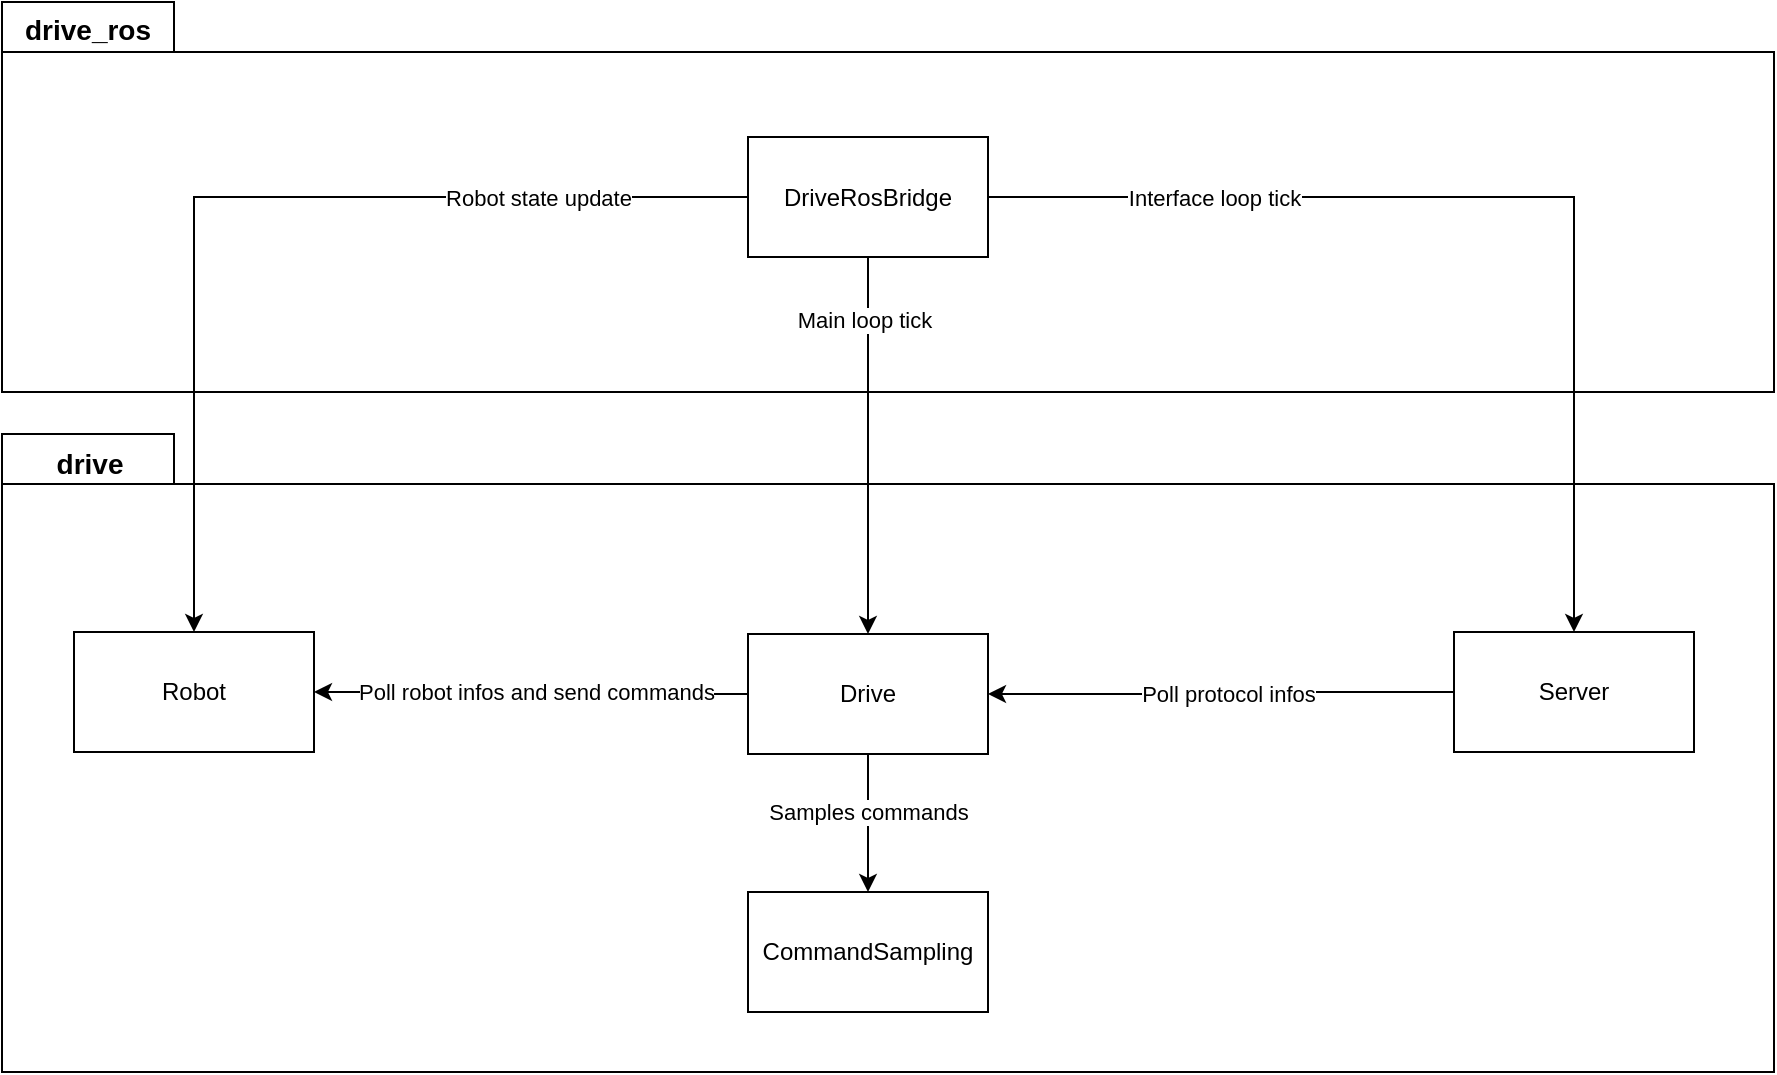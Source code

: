<mxfile version="26.1.1">
  <diagram name="Page-1" id="1vCaQguRbrBdcoBhzQXY">
    <mxGraphModel dx="1368" dy="762" grid="1" gridSize="10" guides="1" tooltips="1" connect="1" arrows="1" fold="1" page="1" pageScale="1" pageWidth="850" pageHeight="1100" math="0" shadow="0">
      <root>
        <mxCell id="0" />
        <mxCell id="1" parent="0" />
        <mxCell id="BYAtna9E1LuiNs82rMOY-29" value="" style="shape=folder;fontStyle=1;spacingTop=10;tabWidth=86;tabHeight=25;tabPosition=left;html=1;whiteSpace=wrap;" vertex="1" parent="1">
          <mxGeometry x="54" y="261" width="886" height="319" as="geometry" />
        </mxCell>
        <mxCell id="BYAtna9E1LuiNs82rMOY-30" value="&lt;font style=&quot;font-size: 14px;&quot;&gt;&lt;b style=&quot;&quot;&gt;drive&lt;/b&gt;&lt;/font&gt;" style="text;html=1;align=center;verticalAlign=middle;whiteSpace=wrap;rounded=0;" vertex="1" parent="1">
          <mxGeometry x="68" y="261" width="60" height="30" as="geometry" />
        </mxCell>
        <mxCell id="BYAtna9E1LuiNs82rMOY-26" value="" style="shape=folder;fontStyle=1;spacingTop=10;tabWidth=86;tabHeight=25;tabPosition=left;html=1;whiteSpace=wrap;" vertex="1" parent="1">
          <mxGeometry x="54" y="45" width="886" height="195" as="geometry" />
        </mxCell>
        <mxCell id="BYAtna9E1LuiNs82rMOY-17" style="edgeStyle=orthogonalEdgeStyle;rounded=0;orthogonalLoop=1;jettySize=auto;html=1;exitX=1;exitY=0.5;exitDx=0;exitDy=0;entryX=0.5;entryY=0;entryDx=0;entryDy=0;" edge="1" parent="1" source="BYAtna9E1LuiNs82rMOY-3" target="BYAtna9E1LuiNs82rMOY-15">
          <mxGeometry relative="1" as="geometry" />
        </mxCell>
        <mxCell id="BYAtna9E1LuiNs82rMOY-18" value="Interface loop tick" style="edgeLabel;html=1;align=center;verticalAlign=middle;resizable=0;points=[];" vertex="1" connectable="0" parent="BYAtna9E1LuiNs82rMOY-17">
          <mxGeometry x="-0.463" relative="1" as="geometry">
            <mxPoint x="-24" as="offset" />
          </mxGeometry>
        </mxCell>
        <mxCell id="BYAtna9E1LuiNs82rMOY-19" style="edgeStyle=orthogonalEdgeStyle;rounded=0;orthogonalLoop=1;jettySize=auto;html=1;exitX=0;exitY=0.5;exitDx=0;exitDy=0;" edge="1" parent="1" source="BYAtna9E1LuiNs82rMOY-3" target="BYAtna9E1LuiNs82rMOY-4">
          <mxGeometry relative="1" as="geometry" />
        </mxCell>
        <mxCell id="BYAtna9E1LuiNs82rMOY-20" value="Robot state update" style="edgeLabel;html=1;align=center;verticalAlign=middle;resizable=0;points=[];" vertex="1" connectable="0" parent="BYAtna9E1LuiNs82rMOY-19">
          <mxGeometry x="-0.572" y="5" relative="1" as="geometry">
            <mxPoint x="1" y="-5" as="offset" />
          </mxGeometry>
        </mxCell>
        <mxCell id="BYAtna9E1LuiNs82rMOY-31" style="edgeStyle=orthogonalEdgeStyle;rounded=0;orthogonalLoop=1;jettySize=auto;html=1;exitX=0.5;exitY=1;exitDx=0;exitDy=0;entryX=0.5;entryY=0;entryDx=0;entryDy=0;" edge="1" parent="1" source="BYAtna9E1LuiNs82rMOY-3" target="BYAtna9E1LuiNs82rMOY-5">
          <mxGeometry relative="1" as="geometry" />
        </mxCell>
        <mxCell id="BYAtna9E1LuiNs82rMOY-32" value="Main loop tick" style="edgeLabel;html=1;align=center;verticalAlign=middle;resizable=0;points=[];" vertex="1" connectable="0" parent="BYAtna9E1LuiNs82rMOY-31">
          <mxGeometry x="-0.783" y="1" relative="1" as="geometry">
            <mxPoint x="-3" y="11" as="offset" />
          </mxGeometry>
        </mxCell>
        <mxCell id="BYAtna9E1LuiNs82rMOY-3" value="DriveRosBridge" style="rounded=0;whiteSpace=wrap;html=1;" vertex="1" parent="1">
          <mxGeometry x="427" y="112.5" width="120" height="60" as="geometry" />
        </mxCell>
        <mxCell id="BYAtna9E1LuiNs82rMOY-4" value="Robot" style="rounded=0;whiteSpace=wrap;html=1;" vertex="1" parent="1">
          <mxGeometry x="90" y="360" width="120" height="60" as="geometry" />
        </mxCell>
        <mxCell id="BYAtna9E1LuiNs82rMOY-14" style="edgeStyle=orthogonalEdgeStyle;rounded=0;orthogonalLoop=1;jettySize=auto;html=1;exitX=0.5;exitY=1;exitDx=0;exitDy=0;" edge="1" parent="1" source="BYAtna9E1LuiNs82rMOY-5" target="BYAtna9E1LuiNs82rMOY-12">
          <mxGeometry relative="1" as="geometry" />
        </mxCell>
        <mxCell id="BYAtna9E1LuiNs82rMOY-33" value="Samples commands" style="edgeLabel;html=1;align=center;verticalAlign=middle;resizable=0;points=[];" vertex="1" connectable="0" parent="BYAtna9E1LuiNs82rMOY-14">
          <mxGeometry x="-0.159" relative="1" as="geometry">
            <mxPoint as="offset" />
          </mxGeometry>
        </mxCell>
        <mxCell id="BYAtna9E1LuiNs82rMOY-22" style="edgeStyle=orthogonalEdgeStyle;rounded=0;orthogonalLoop=1;jettySize=auto;html=1;exitX=0;exitY=0.5;exitDx=0;exitDy=0;" edge="1" parent="1" source="BYAtna9E1LuiNs82rMOY-5" target="BYAtna9E1LuiNs82rMOY-4">
          <mxGeometry relative="1" as="geometry" />
        </mxCell>
        <mxCell id="BYAtna9E1LuiNs82rMOY-35" value="Poll robot infos and send commands" style="edgeLabel;html=1;align=center;verticalAlign=middle;resizable=0;points=[];" vertex="1" connectable="0" parent="BYAtna9E1LuiNs82rMOY-22">
          <mxGeometry x="0.3" y="-1" relative="1" as="geometry">
            <mxPoint x="34" y="1" as="offset" />
          </mxGeometry>
        </mxCell>
        <mxCell id="BYAtna9E1LuiNs82rMOY-5" value="Drive" style="rounded=0;whiteSpace=wrap;html=1;" vertex="1" parent="1">
          <mxGeometry x="427" y="361" width="120" height="60" as="geometry" />
        </mxCell>
        <mxCell id="BYAtna9E1LuiNs82rMOY-12" value="CommandSampling" style="rounded=0;whiteSpace=wrap;html=1;" vertex="1" parent="1">
          <mxGeometry x="427" y="490" width="120" height="60" as="geometry" />
        </mxCell>
        <mxCell id="BYAtna9E1LuiNs82rMOY-21" style="edgeStyle=orthogonalEdgeStyle;rounded=0;orthogonalLoop=1;jettySize=auto;html=1;exitX=0;exitY=0.5;exitDx=0;exitDy=0;entryX=1;entryY=0.5;entryDx=0;entryDy=0;" edge="1" parent="1" source="BYAtna9E1LuiNs82rMOY-15" target="BYAtna9E1LuiNs82rMOY-5">
          <mxGeometry relative="1" as="geometry" />
        </mxCell>
        <mxCell id="BYAtna9E1LuiNs82rMOY-34" value="Poll protocol infos" style="edgeLabel;html=1;align=center;verticalAlign=middle;resizable=0;points=[];" vertex="1" connectable="0" parent="BYAtna9E1LuiNs82rMOY-21">
          <mxGeometry x="0.025" relative="1" as="geometry">
            <mxPoint x="6" as="offset" />
          </mxGeometry>
        </mxCell>
        <mxCell id="BYAtna9E1LuiNs82rMOY-15" value="Server" style="rounded=0;whiteSpace=wrap;html=1;" vertex="1" parent="1">
          <mxGeometry x="780" y="360" width="120" height="60" as="geometry" />
        </mxCell>
        <mxCell id="BYAtna9E1LuiNs82rMOY-27" value="&lt;font style=&quot;font-size: 14px;&quot;&gt;&lt;b style=&quot;&quot;&gt;drive_ros&lt;/b&gt;&lt;/font&gt;" style="text;html=1;align=center;verticalAlign=middle;whiteSpace=wrap;rounded=0;" vertex="1" parent="1">
          <mxGeometry x="67" y="44" width="60" height="30" as="geometry" />
        </mxCell>
      </root>
    </mxGraphModel>
  </diagram>
</mxfile>
